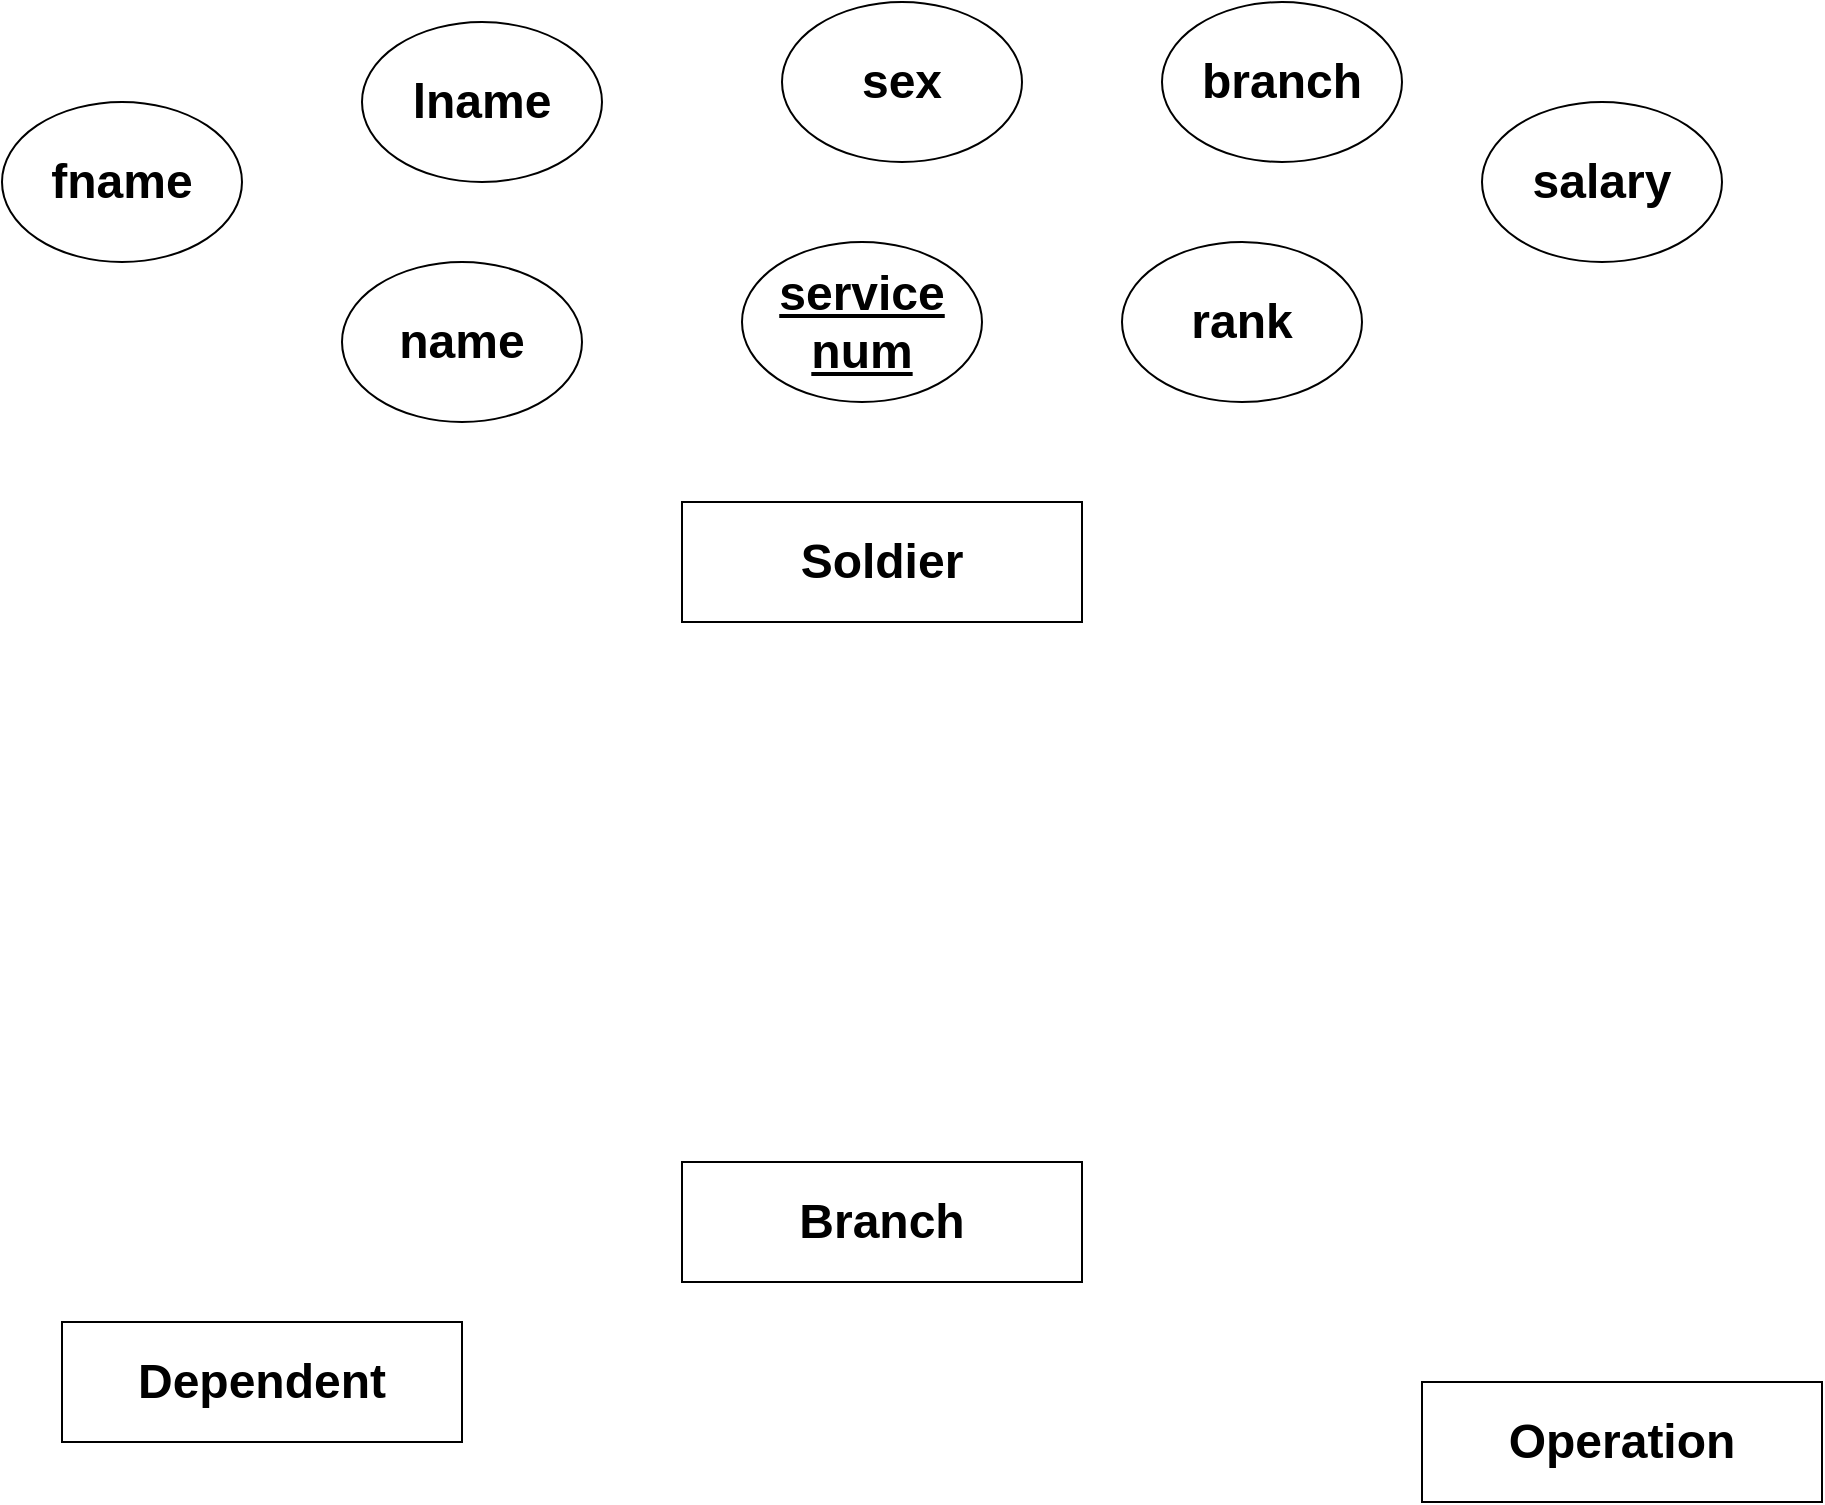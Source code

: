 <mxfile version="24.8.3">
  <diagram name="Page-1" id="bH6cYktrfCYqlOs484KL">
    <mxGraphModel dx="943" dy="530" grid="1" gridSize="10" guides="1" tooltips="1" connect="1" arrows="1" fold="1" page="1" pageScale="1" pageWidth="1920" pageHeight="1200" math="0" shadow="0">
      <root>
        <mxCell id="0" />
        <mxCell id="1" parent="0" />
        <mxCell id="LnAC4LRu0r2MABlFZwdS-2" value="&lt;h1&gt;Soldier&lt;br&gt;&lt;/h1&gt;" style="rounded=0;whiteSpace=wrap;html=1;" vertex="1" parent="1">
          <mxGeometry x="760" y="280" width="200" height="60" as="geometry" />
        </mxCell>
        <mxCell id="LnAC4LRu0r2MABlFZwdS-4" value="&lt;h1&gt;Branch&lt;br&gt;&lt;/h1&gt;" style="rounded=0;whiteSpace=wrap;html=1;" vertex="1" parent="1">
          <mxGeometry x="760" y="610" width="200" height="60" as="geometry" />
        </mxCell>
        <mxCell id="LnAC4LRu0r2MABlFZwdS-6" value="&lt;h1&gt;Dependent&lt;br&gt;&lt;/h1&gt;" style="rounded=0;whiteSpace=wrap;html=1;" vertex="1" parent="1">
          <mxGeometry x="450" y="690" width="200" height="60" as="geometry" />
        </mxCell>
        <mxCell id="LnAC4LRu0r2MABlFZwdS-9" value="&lt;h1&gt;Operation&lt;br&gt;&lt;/h1&gt;" style="rounded=0;whiteSpace=wrap;html=1;" vertex="1" parent="1">
          <mxGeometry x="1130" y="720" width="200" height="60" as="geometry" />
        </mxCell>
        <mxCell id="LnAC4LRu0r2MABlFZwdS-10" value="&lt;h1&gt;fname&lt;br&gt;&lt;/h1&gt;" style="ellipse;whiteSpace=wrap;html=1;" vertex="1" parent="1">
          <mxGeometry x="420" y="80" width="120" height="80" as="geometry" />
        </mxCell>
        <mxCell id="LnAC4LRu0r2MABlFZwdS-12" value="&lt;h1&gt;name&lt;br&gt;&lt;/h1&gt;" style="ellipse;whiteSpace=wrap;html=1;" vertex="1" parent="1">
          <mxGeometry x="590" y="160" width="120" height="80" as="geometry" />
        </mxCell>
        <mxCell id="LnAC4LRu0r2MABlFZwdS-13" style="edgeStyle=orthogonalEdgeStyle;rounded=0;orthogonalLoop=1;jettySize=auto;html=1;exitX=0.5;exitY=1;exitDx=0;exitDy=0;" edge="1" parent="1" source="LnAC4LRu0r2MABlFZwdS-2" target="LnAC4LRu0r2MABlFZwdS-2">
          <mxGeometry relative="1" as="geometry" />
        </mxCell>
        <mxCell id="LnAC4LRu0r2MABlFZwdS-15" value="&lt;h1&gt;lname&lt;br&gt;&lt;/h1&gt;" style="ellipse;whiteSpace=wrap;html=1;" vertex="1" parent="1">
          <mxGeometry x="600" y="40" width="120" height="80" as="geometry" />
        </mxCell>
        <mxCell id="LnAC4LRu0r2MABlFZwdS-19" value="&lt;h1&gt;&lt;u&gt;service num&lt;/u&gt;&lt;br&gt;&lt;/h1&gt;" style="ellipse;whiteSpace=wrap;html=1;" vertex="1" parent="1">
          <mxGeometry x="790" y="150" width="120" height="80" as="geometry" />
        </mxCell>
        <mxCell id="LnAC4LRu0r2MABlFZwdS-20" value="&lt;h1&gt;rank&lt;br&gt;&lt;/h1&gt;" style="ellipse;whiteSpace=wrap;html=1;" vertex="1" parent="1">
          <mxGeometry x="980" y="150" width="120" height="80" as="geometry" />
        </mxCell>
        <mxCell id="LnAC4LRu0r2MABlFZwdS-21" value="&lt;h1&gt;sex&lt;br&gt;&lt;/h1&gt;" style="ellipse;whiteSpace=wrap;html=1;" vertex="1" parent="1">
          <mxGeometry x="810" y="30" width="120" height="80" as="geometry" />
        </mxCell>
        <mxCell id="LnAC4LRu0r2MABlFZwdS-22" value="&lt;h1&gt;branch&lt;br&gt;&lt;/h1&gt;" style="ellipse;whiteSpace=wrap;html=1;" vertex="1" parent="1">
          <mxGeometry x="1000" y="30" width="120" height="80" as="geometry" />
        </mxCell>
        <mxCell id="LnAC4LRu0r2MABlFZwdS-23" value="&lt;h1&gt;salary&lt;br&gt;&lt;/h1&gt;" style="ellipse;whiteSpace=wrap;html=1;" vertex="1" parent="1">
          <mxGeometry x="1160" y="80" width="120" height="80" as="geometry" />
        </mxCell>
      </root>
    </mxGraphModel>
  </diagram>
</mxfile>
